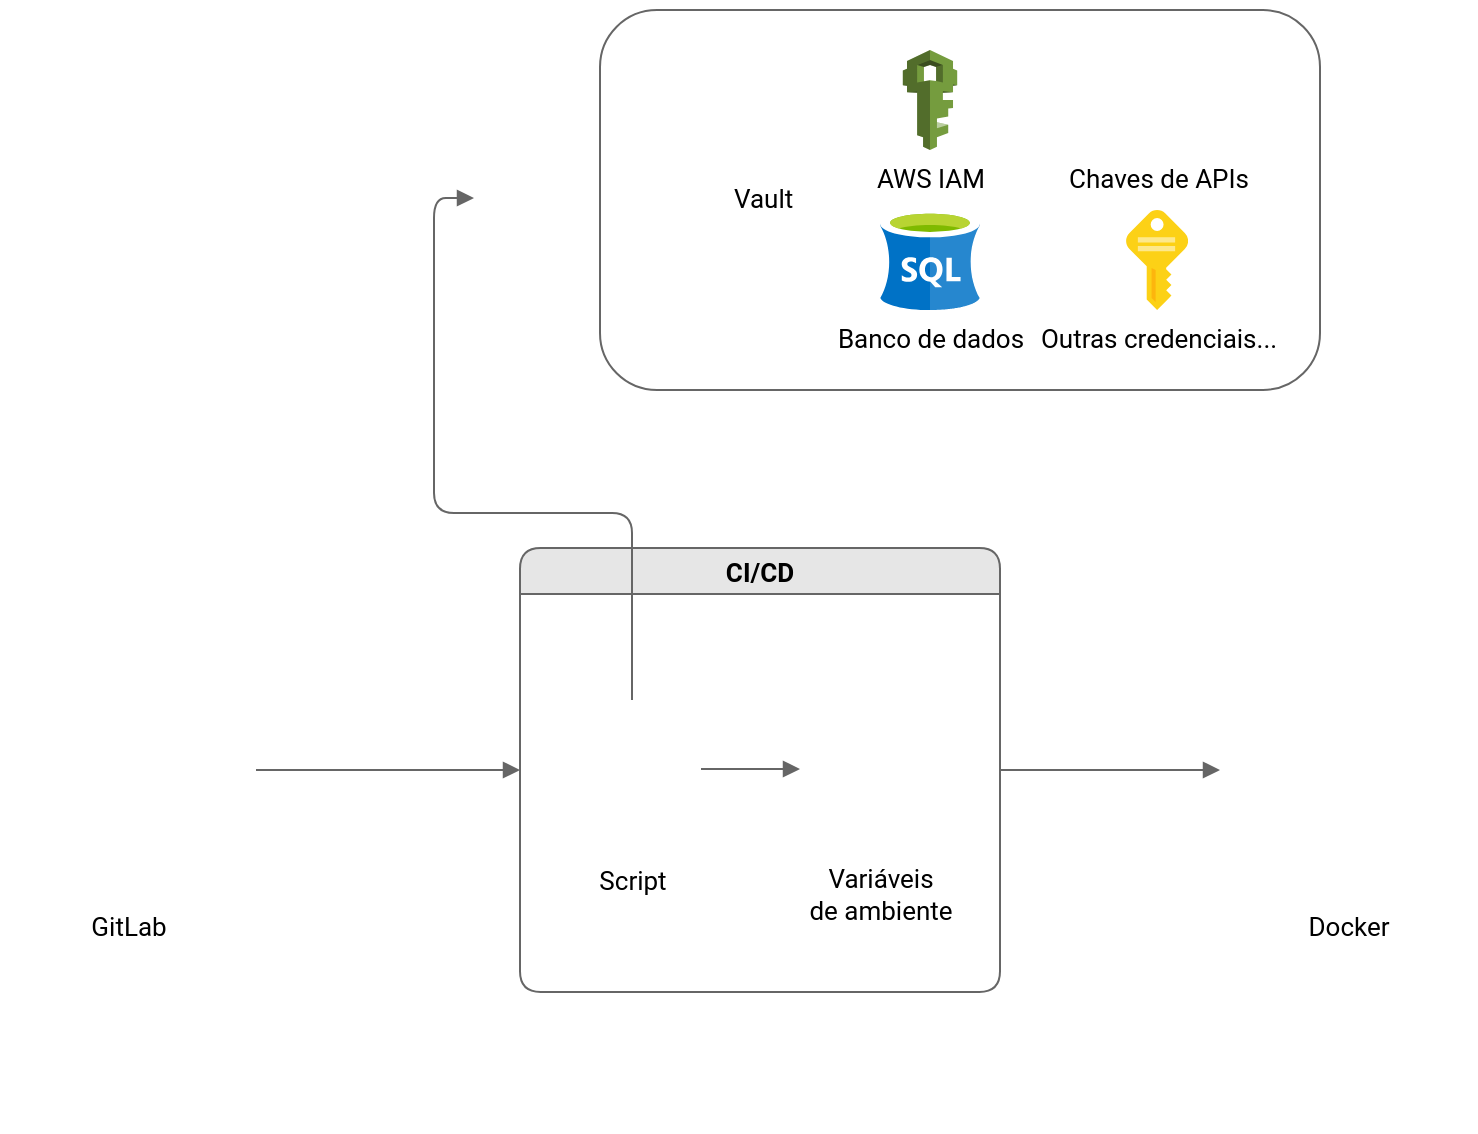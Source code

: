 <mxfile version="13.6.2" type="device"><diagram id="9lQXQhPlnzAMS3gFCQj0" name="Page-1"><mxGraphModel dx="766" dy="790" grid="1" gridSize="10" guides="1" tooltips="1" connect="1" arrows="1" fold="1" page="1" pageScale="1" pageWidth="827" pageHeight="1169" math="0" shadow="0" extFonts="Roboto^https://fonts.googleapis.com/css?family=Roboto|Lato^https://fonts.googleapis.com/css?family=Lato"><root><mxCell id="0"/><mxCell id="1" parent="0"/><mxCell id="YaSu2ZCyY313pLoSRwTA-12" value="" style="rounded=1;whiteSpace=wrap;html=1;labelBackgroundColor=none;sketch=0;strokeWidth=1;strokeColor=#666666;fontFamily=Roboto;fontSize=13;" vertex="1" parent="1"><mxGeometry x="340" y="40" width="360" height="190" as="geometry"/></mxCell><mxCell id="s_Drw1g1ZTbgjC67Daz_-9" style="edgeStyle=orthogonalEdgeStyle;rounded=1;orthogonalLoop=1;jettySize=auto;html=1;exitX=1;exitY=0.5;exitDx=0;exitDy=0;entryX=0;entryY=0.5;entryDx=0;entryDy=0;fontColor=#000000;strokeColor=#666666;endArrow=block;endFill=1;fontFamily=Roboto;fontSize=13;" parent="1" source="s_Drw1g1ZTbgjC67Daz_-1" target="s_Drw1g1ZTbgjC67Daz_-6" edge="1"><mxGeometry relative="1" as="geometry"/></mxCell><mxCell id="s_Drw1g1ZTbgjC67Daz_-1" value="&lt;div style=&quot;font-size: 13px;&quot;&gt;GitLab&lt;/div&gt;" style="shape=image;html=1;verticalAlign=top;verticalLabelPosition=bottom;labelBackgroundColor=none;imageAspect=0;aspect=fixed;image=https://cdn4.iconfinder.com/data/icons/logos-and-brands/512/144_Gitlab_logo_logos-128.png;fontFamily=Roboto;fontSize=13;" parent="1" vertex="1"><mxGeometry x="40" y="356" width="128" height="128" as="geometry"/></mxCell><mxCell id="s_Drw1g1ZTbgjC67Daz_-8" value="" style="group;container=1;fontFamily=Roboto;fontSize=13;" parent="1" vertex="1" connectable="0"><mxGeometry x="300" y="321" width="240" height="280" as="geometry"><mxRectangle x="300" y="50" width="50" height="40" as="alternateBounds"/></mxGeometry></mxCell><mxCell id="s_Drw1g1ZTbgjC67Daz_-6" value="CI/CD" style="swimlane;fontColor=#000000;labelBackgroundColor=none;swimlaneFillColor=#ffffff;fillColor=#E6E6E6;rounded=1;strokeColor=#666666;fontFamily=Roboto;fontSize=13;" parent="s_Drw1g1ZTbgjC67Daz_-8" vertex="1"><mxGeometry y="-12" width="240" height="222" as="geometry"/></mxCell><mxCell id="s_Drw1g1ZTbgjC67Daz_-2" value="Variáveis&lt;br style=&quot;font-size: 13px;&quot;&gt;de ambiente" style="shape=image;html=1;verticalAlign=top;verticalLabelPosition=bottom;labelBackgroundColor=#ffffff;imageAspect=0;aspect=fixed;image=https://cdn1.iconfinder.com/data/icons/hawcons/32/699033-icon-45-note-list-128.png;labelPosition=center;align=center;fontFamily=Roboto;fontSize=13;" parent="s_Drw1g1ZTbgjC67Daz_-6" vertex="1"><mxGeometry x="140" y="70.5" width="80" height="80" as="geometry"/></mxCell><mxCell id="YaSu2ZCyY313pLoSRwTA-15" style="edgeStyle=orthogonalEdgeStyle;rounded=0;orthogonalLoop=1;jettySize=auto;html=1;exitX=1;exitY=0.5;exitDx=0;exitDy=0;strokeColor=#666666;endArrow=block;endFill=1;fontFamily=Roboto;fontSize=13;" edge="1" parent="s_Drw1g1ZTbgjC67Daz_-6" source="YaSu2ZCyY313pLoSRwTA-1" target="s_Drw1g1ZTbgjC67Daz_-2"><mxGeometry relative="1" as="geometry"/></mxCell><mxCell id="YaSu2ZCyY313pLoSRwTA-1" value="Script" style="shape=image;html=1;verticalAlign=top;verticalLabelPosition=bottom;labelBackgroundColor=#ffffff;imageAspect=0;aspect=fixed;image=https://cdn0.iconfinder.com/data/icons/small-n-flat/24/678068-terminal-128.png;labelPosition=center;align=center;spacingLeft=0;spacingBottom=0;spacingTop=7;fontFamily=Roboto;fontSize=13;" vertex="1" parent="s_Drw1g1ZTbgjC67Daz_-6"><mxGeometry x="21.5" y="76" width="69" height="69" as="geometry"/></mxCell><mxCell id="s_Drw1g1ZTbgjC67Daz_-10" style="edgeStyle=orthogonalEdgeStyle;rounded=1;orthogonalLoop=1;jettySize=auto;html=1;exitX=1;exitY=0.5;exitDx=0;exitDy=0;fontColor=#000000;strokeColor=#666666;endArrow=block;endFill=1;entryX=0;entryY=0.5;entryDx=0;entryDy=0;fontFamily=Roboto;fontSize=13;" parent="1" source="s_Drw1g1ZTbgjC67Daz_-6" target="YaSu2ZCyY313pLoSRwTA-16" edge="1"><mxGeometry relative="1" as="geometry"><mxPoint x="630" y="420" as="targetPoint"/></mxGeometry></mxCell><mxCell id="YaSu2ZCyY313pLoSRwTA-2" value="Vault" style="shape=image;html=1;verticalAlign=middle;verticalLabelPosition=middle;labelBackgroundColor=none;imageAspect=0;aspect=fixed;image=https://cdn3.iconfinder.com/data/icons/redmoon-google/512/google_vault-128.png;spacingTop=0;labelPosition=right;align=left;fontFamily=Roboto;FType=g;horizontal=1;fontSize=13;" vertex="1" parent="1"><mxGeometry x="277" y="70" width="128" height="128" as="geometry"/></mxCell><mxCell id="YaSu2ZCyY313pLoSRwTA-3" value="Outras credenciais..." style="aspect=fixed;html=1;points=[];align=center;image;fontSize=13;image=img/lib/mscae/Key.svg;labelBackgroundColor=none;strokeWidth=50;perimeterSpacing=24;sketch=0;fontFamily=Roboto;" vertex="1" parent="1"><mxGeometry x="603.06" y="140" width="31" height="50" as="geometry"/></mxCell><mxCell id="YaSu2ZCyY313pLoSRwTA-5" value="AWS IAM" style="outlineConnect=0;dashed=0;verticalLabelPosition=bottom;verticalAlign=top;align=center;html=1;shape=mxgraph.aws3.iam;fillColor=#759C3E;gradientColor=none;labelBackgroundColor=none;sketch=0;strokeWidth=50;aspect=fixed;fontFamily=Roboto;fontSize=13;" vertex="1" parent="1"><mxGeometry x="491.41" y="60" width="27.19" height="50" as="geometry"/></mxCell><mxCell id="YaSu2ZCyY313pLoSRwTA-6" value="Banco de dados" style="aspect=fixed;html=1;points=[];align=center;image;fontSize=13;image=img/lib/mscae/dep/SQL_Server_Stretch_DB.svg;labelBackgroundColor=none;sketch=0;strokeWidth=50;fillColor=#202d40;fontFamily=Roboto;" vertex="1" parent="1"><mxGeometry x="480" y="140" width="50" height="50" as="geometry"/></mxCell><mxCell id="YaSu2ZCyY313pLoSRwTA-7" style="edgeStyle=orthogonalEdgeStyle;rounded=1;orthogonalLoop=1;jettySize=auto;html=1;entryX=0;entryY=0.5;entryDx=0;entryDy=0;strokeColor=#666666;endArrow=block;endFill=1;fontFamily=Roboto;fontSize=13;" edge="1" parent="1" source="YaSu2ZCyY313pLoSRwTA-1" target="YaSu2ZCyY313pLoSRwTA-2"><mxGeometry relative="1" as="geometry"><mxPoint x="366" y="166.97" as="targetPoint"/></mxGeometry></mxCell><mxCell id="YaSu2ZCyY313pLoSRwTA-8" value="Chaves de APIs" style="shape=image;html=1;verticalAlign=top;verticalLabelPosition=bottom;labelBackgroundColor=#ffffff;imageAspect=0;aspect=fixed;image=https://cdn3.iconfinder.com/data/icons/office-flat-8/32/ID_Card-128.png;sketch=0;strokeWidth=50;fillColor=#202d40;fontFamily=Roboto;fontSize=13;" vertex="1" parent="1"><mxGeometry x="593.56" y="60" width="50" height="50" as="geometry"/></mxCell><mxCell id="YaSu2ZCyY313pLoSRwTA-16" value="Docker" style="shape=image;html=1;verticalAlign=top;verticalLabelPosition=bottom;labelBackgroundColor=none;imageAspect=0;aspect=fixed;image=https://cdn3.iconfinder.com/data/icons/social-media-2169/24/social_media_social_media_logo_docker-128.png;rounded=1;sketch=0;strokeColor=#666666;strokeWidth=1;fillColor=none;fontFamily=Roboto;fontSize=13;" vertex="1" parent="1"><mxGeometry x="650" y="356" width="128" height="128" as="geometry"/></mxCell></root></mxGraphModel></diagram></mxfile>
